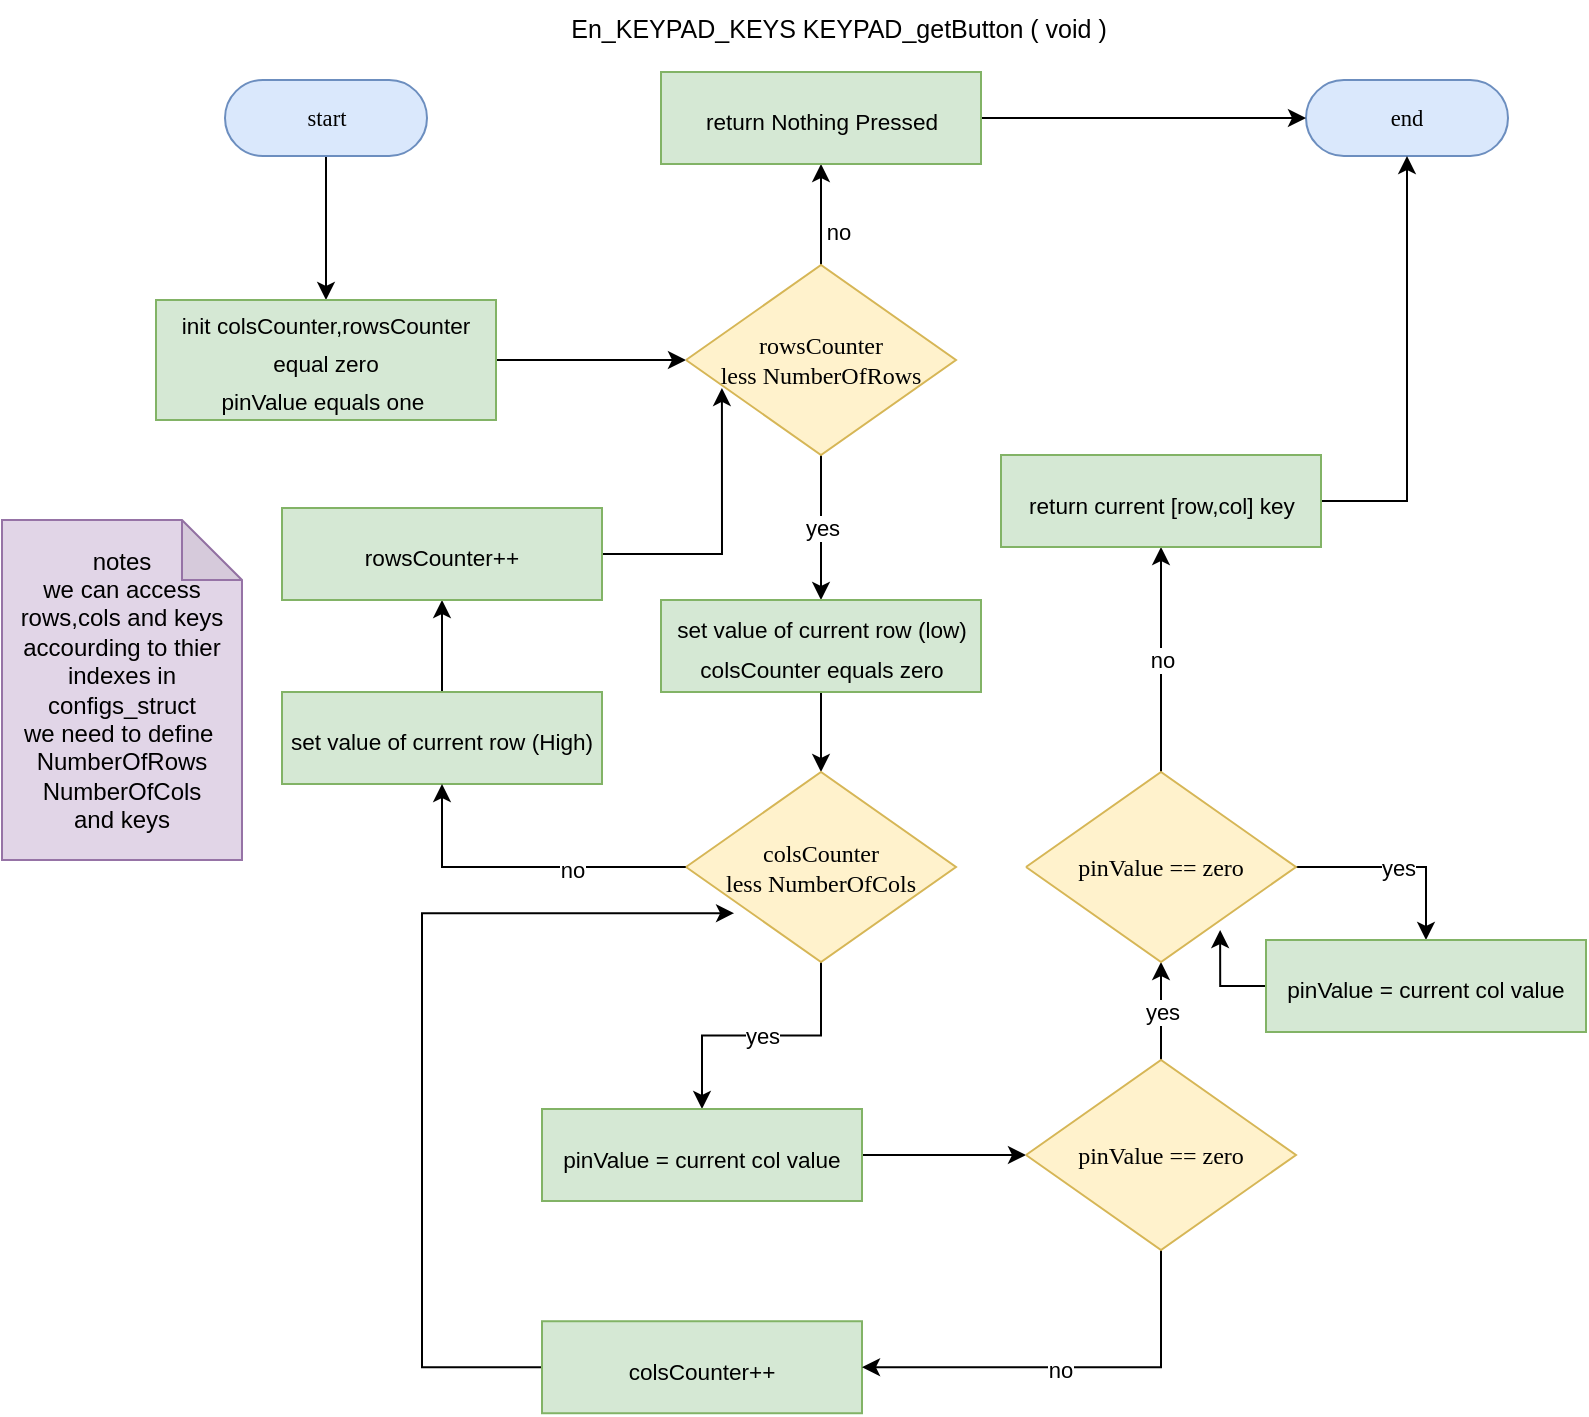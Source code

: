 <mxfile version="21.2.8" type="device">
  <diagram id="C5RBs43oDa-KdzZeNtuy" name="Page-1">
    <mxGraphModel dx="4172" dy="1685" grid="1" gridSize="10" guides="1" tooltips="1" connect="1" arrows="1" fold="1" page="1" pageScale="1" pageWidth="827" pageHeight="1169" math="0" shadow="0">
      <root>
        <mxCell id="WIyWlLk6GJQsqaUBKTNV-0" />
        <mxCell id="WIyWlLk6GJQsqaUBKTNV-1" parent="WIyWlLk6GJQsqaUBKTNV-0" />
        <mxCell id="t22loXEwvGYVSL7xWseN-3" style="edgeStyle=orthogonalEdgeStyle;rounded=0;orthogonalLoop=1;jettySize=auto;html=1;" parent="WIyWlLk6GJQsqaUBKTNV-1" source="t22loXEwvGYVSL7xWseN-0" target="t22loXEwvGYVSL7xWseN-1" edge="1">
          <mxGeometry relative="1" as="geometry" />
        </mxCell>
        <UserObject label="&lt;div style=&quot;&quot;&gt;&lt;font style=&quot;direction: ltr; letter-spacing: 0px; line-height: 120%; opacity: 1; font-size: 11.29px;&quot;&gt;start&lt;/font&gt;&lt;/div&gt;" Function="EN_DIO_Error_T DIO_init(uint8_t pinNumber, EN_DIO_PORT_T portNumber, EN_DIO_DIRECTION_T direction);" tags="Flowchart" id="t22loXEwvGYVSL7xWseN-0">
          <mxCell style="verticalAlign=middle;align=center;overflow=width;vsdxID=30;fillColor=#dae8fc;shape=stencil(tVLREoIgEPwaHnEQxsl3s/9gEpSJwDko7e+DsEkze2l627vdu5uFRaxyHe8FosR5sCcxqMZ3iO0Rpcp0ApQPCLEasUpaEC3Yi2lS3fOojOhsr3HDmObyMtsVcYqS29Qh5FEfklwrM5OXeUa/yjkcAwfr7TDpiyTfXvjkMR+Vw2A998qaBac5tAKHU1hq3i4oNwjRr9ofvayt/+Rk+yX/4iWA159KpXWKxJx/z0Bopfyw+g4=);strokeColor=#6c8ebf;spacingTop=-1;spacingBottom=-1;spacingLeft=-1;spacingRight=-1;points=[[0.5,1,0],[0.5,0,0],[0,0.5,0],[1,0.5,0]];labelBackgroundColor=none;rounded=1;html=1;whiteSpace=wrap;fontFamily=Calibri;" parent="WIyWlLk6GJQsqaUBKTNV-1" vertex="1">
            <mxGeometry x="-3168.5" y="-680" width="101" height="38" as="geometry" />
          </mxCell>
        </UserObject>
        <mxCell id="t22loXEwvGYVSL7xWseN-6" style="edgeStyle=orthogonalEdgeStyle;rounded=0;orthogonalLoop=1;jettySize=auto;html=1;entryX=0;entryY=0.5;entryDx=0;entryDy=0;entryPerimeter=0;" parent="WIyWlLk6GJQsqaUBKTNV-1" source="t22loXEwvGYVSL7xWseN-1" target="t22loXEwvGYVSL7xWseN-4" edge="1">
          <mxGeometry relative="1" as="geometry" />
        </mxCell>
        <mxCell id="t22loXEwvGYVSL7xWseN-1" value="&lt;font style=&quot;font-size: 11.29px;&quot;&gt;init colsCounter,rowsCounter&lt;br&gt;equal zero&lt;br&gt;pinValue equals one&amp;nbsp;&lt;br&gt;&lt;/font&gt;" style="rounded=0;whiteSpace=wrap;html=1;fontSize=16;fillColor=#d5e8d4;strokeColor=#82b366;" parent="WIyWlLk6GJQsqaUBKTNV-1" vertex="1">
          <mxGeometry x="-3203" y="-570" width="170" height="60" as="geometry" />
        </mxCell>
        <mxCell id="t22loXEwvGYVSL7xWseN-12" value="&lt;font style=&quot;font-size: 11px;&quot;&gt;yes&lt;/font&gt;" style="edgeStyle=orthogonalEdgeStyle;rounded=0;orthogonalLoop=1;jettySize=auto;html=1;entryX=0.5;entryY=0;entryDx=0;entryDy=0;" parent="WIyWlLk6GJQsqaUBKTNV-1" source="t22loXEwvGYVSL7xWseN-4" target="t22loXEwvGYVSL7xWseN-11" edge="1">
          <mxGeometry relative="1" as="geometry" />
        </mxCell>
        <mxCell id="bxnFAB9PuRPpiLN_MdP1-21" value="no" style="edgeStyle=orthogonalEdgeStyle;rounded=0;orthogonalLoop=1;jettySize=auto;html=1;exitX=0.5;exitY=0;exitDx=0;exitDy=0;exitPerimeter=0;" parent="WIyWlLk6GJQsqaUBKTNV-1" source="t22loXEwvGYVSL7xWseN-4" target="bxnFAB9PuRPpiLN_MdP1-20" edge="1">
          <mxGeometry x="0.197" y="-15" relative="1" as="geometry">
            <mxPoint x="-7" y="13" as="offset" />
          </mxGeometry>
        </mxCell>
        <UserObject label="rowsCounter&lt;br&gt;less NumberOfRows" Function="EN_DIO_Error_T DIO_init(uint8_t pinNumber, EN_DIO_PORT_T portNumber, EN_DIO_DIRECTION_T direction);" tags="Flowchart" id="t22loXEwvGYVSL7xWseN-4">
          <mxCell style="vsdxID=219;fillColor=#fff2cc;shape=stencil(UzV2Ls5ILEhVNTIoLinKz04tz0wpyVA1dlE1MsrMy0gtyiwBslSNXVWNndPyi1LTi/JL81Ig/IJEkEoQKze/DGRCBUSfAUiHkUElhGcK4bpBVOZk5iGpNEVVikeloQHZpsK0YlWLz1QgA+HFtMycHEgIIcujBwlQCBKcxq4A);strokeColor=#d6b656;spacingTop=-1;spacingBottom=-1;spacingLeft=-1;spacingRight=-1;points=[[0,0.5,0],[1,0.5,0],[0.5,0,0],[0.5,1,0]];labelBackgroundColor=none;rounded=1;html=1;whiteSpace=wrap;fontFamily=Calibri;" parent="WIyWlLk6GJQsqaUBKTNV-1" vertex="1">
            <mxGeometry x="-2938" y="-587.5" width="135" height="95" as="geometry" />
          </mxCell>
        </UserObject>
        <mxCell id="t22loXEwvGYVSL7xWseN-7" value="notes&lt;br&gt;we can access rows,cols and keys accourding to thier indexes in configs_struct&lt;br&gt;we need to define&amp;nbsp;&lt;br&gt;NumberOfRows&lt;br&gt;NumberOfCols&lt;br&gt;and keys" style="shape=note;whiteSpace=wrap;html=1;backgroundOutline=1;darkOpacity=0.05;fillColor=#e1d5e7;strokeColor=#9673a6;" parent="WIyWlLk6GJQsqaUBKTNV-1" vertex="1">
          <mxGeometry x="-3280" y="-460" width="120" height="170" as="geometry" />
        </mxCell>
        <mxCell id="bxnFAB9PuRPpiLN_MdP1-0" style="edgeStyle=orthogonalEdgeStyle;rounded=0;orthogonalLoop=1;jettySize=auto;html=1;" parent="WIyWlLk6GJQsqaUBKTNV-1" source="t22loXEwvGYVSL7xWseN-11" target="t22loXEwvGYVSL7xWseN-22" edge="1">
          <mxGeometry relative="1" as="geometry" />
        </mxCell>
        <mxCell id="t22loXEwvGYVSL7xWseN-11" value="&lt;font style=&quot;font-size: 11.29px;&quot;&gt;set value of current row (low)&lt;br&gt;colsCounter equals zero&lt;br&gt;&lt;/font&gt;" style="rounded=0;whiteSpace=wrap;html=1;fontSize=16;fillColor=#d5e8d4;strokeColor=#82b366;" parent="WIyWlLk6GJQsqaUBKTNV-1" vertex="1">
          <mxGeometry x="-2950.5" y="-420" width="160" height="46" as="geometry" />
        </mxCell>
        <mxCell id="bxnFAB9PuRPpiLN_MdP1-24" style="edgeStyle=orthogonalEdgeStyle;rounded=0;orthogonalLoop=1;jettySize=auto;html=1;entryX=0.5;entryY=1;entryDx=0;entryDy=0;" parent="WIyWlLk6GJQsqaUBKTNV-1" source="t22loXEwvGYVSL7xWseN-13" target="bxnFAB9PuRPpiLN_MdP1-23" edge="1">
          <mxGeometry relative="1" as="geometry" />
        </mxCell>
        <mxCell id="t22loXEwvGYVSL7xWseN-13" value="&lt;font style=&quot;font-size: 11.29px;&quot;&gt;set value of current row (High)&lt;br&gt;&lt;/font&gt;" style="rounded=0;whiteSpace=wrap;html=1;fontSize=16;fillColor=#d5e8d4;strokeColor=#82b366;" parent="WIyWlLk6GJQsqaUBKTNV-1" vertex="1">
          <mxGeometry x="-3140" y="-374" width="160" height="46" as="geometry" />
        </mxCell>
        <mxCell id="t22loXEwvGYVSL7xWseN-27" value="yes" style="edgeStyle=orthogonalEdgeStyle;rounded=0;orthogonalLoop=1;jettySize=auto;html=1;" parent="WIyWlLk6GJQsqaUBKTNV-1" source="t22loXEwvGYVSL7xWseN-22" target="t22loXEwvGYVSL7xWseN-25" edge="1">
          <mxGeometry relative="1" as="geometry" />
        </mxCell>
        <mxCell id="bxnFAB9PuRPpiLN_MdP1-17" style="edgeStyle=orthogonalEdgeStyle;rounded=0;orthogonalLoop=1;jettySize=auto;html=1;exitX=0;exitY=0.5;exitDx=0;exitDy=0;exitPerimeter=0;entryX=0.5;entryY=1;entryDx=0;entryDy=0;" parent="WIyWlLk6GJQsqaUBKTNV-1" source="t22loXEwvGYVSL7xWseN-22" target="t22loXEwvGYVSL7xWseN-13" edge="1">
          <mxGeometry relative="1" as="geometry" />
        </mxCell>
        <mxCell id="bxnFAB9PuRPpiLN_MdP1-18" value="no" style="edgeLabel;html=1;align=center;verticalAlign=middle;resizable=0;points=[];" parent="bxnFAB9PuRPpiLN_MdP1-17" vertex="1" connectable="0">
          <mxGeometry x="-0.294" y="1" relative="1" as="geometry">
            <mxPoint as="offset" />
          </mxGeometry>
        </mxCell>
        <UserObject label="colsCounter&lt;br&gt;less NumberOfCols" Function="EN_DIO_Error_T DIO_init(uint8_t pinNumber, EN_DIO_PORT_T portNumber, EN_DIO_DIRECTION_T direction);" tags="Flowchart" id="t22loXEwvGYVSL7xWseN-22">
          <mxCell style="vsdxID=219;fillColor=#fff2cc;shape=stencil(UzV2Ls5ILEhVNTIoLinKz04tz0wpyVA1dlE1MsrMy0gtyiwBslSNXVWNndPyi1LTi/JL81Ig/IJEkEoQKze/DGRCBUSfAUiHkUElhGcK4bpBVOZk5iGpNEVVikeloQHZpsK0YlWLz1QgA+HFtMycHEgIIcujBwlQCBKcxq4A);strokeColor=#d6b656;spacingTop=-1;spacingBottom=-1;spacingLeft=-1;spacingRight=-1;points=[[0,0.5,0],[1,0.5,0],[0.5,0,0],[0.5,1,0]];labelBackgroundColor=none;rounded=1;html=1;whiteSpace=wrap;fontFamily=Calibri;" parent="WIyWlLk6GJQsqaUBKTNV-1" vertex="1">
            <mxGeometry x="-2938" y="-334" width="135" height="95" as="geometry" />
          </mxCell>
        </UserObject>
        <mxCell id="bxnFAB9PuRPpiLN_MdP1-16" style="edgeStyle=orthogonalEdgeStyle;rounded=0;orthogonalLoop=1;jettySize=auto;html=1;" parent="WIyWlLk6GJQsqaUBKTNV-1" source="t22loXEwvGYVSL7xWseN-25" target="bxnFAB9PuRPpiLN_MdP1-1" edge="1">
          <mxGeometry relative="1" as="geometry" />
        </mxCell>
        <mxCell id="t22loXEwvGYVSL7xWseN-25" value="&lt;font style=&quot;font-size: 11.29px;&quot;&gt;pinValue = current col value&lt;br&gt;&lt;/font&gt;" style="rounded=0;whiteSpace=wrap;html=1;fontSize=16;fillColor=#d5e8d4;strokeColor=#82b366;" parent="WIyWlLk6GJQsqaUBKTNV-1" vertex="1">
          <mxGeometry x="-3010" y="-165.5" width="160" height="46" as="geometry" />
        </mxCell>
        <mxCell id="t22loXEwvGYVSL7xWseN-29" style="edgeStyle=orthogonalEdgeStyle;rounded=0;orthogonalLoop=1;jettySize=auto;html=1;entryX=0.178;entryY=0.743;entryDx=0;entryDy=0;entryPerimeter=0;" parent="WIyWlLk6GJQsqaUBKTNV-1" source="t22loXEwvGYVSL7xWseN-26" target="t22loXEwvGYVSL7xWseN-22" edge="1">
          <mxGeometry relative="1" as="geometry">
            <mxPoint x="-2978" y="-259.38" as="targetPoint" />
            <Array as="points">
              <mxPoint x="-3070" y="-36" />
              <mxPoint x="-3070" y="-263" />
            </Array>
          </mxGeometry>
        </mxCell>
        <mxCell id="t22loXEwvGYVSL7xWseN-26" value="&lt;font style=&quot;font-size: 11.29px;&quot;&gt;colsCounter++&lt;br&gt;&lt;/font&gt;" style="rounded=0;whiteSpace=wrap;html=1;fontSize=16;fillColor=#d5e8d4;strokeColor=#82b366;" parent="WIyWlLk6GJQsqaUBKTNV-1" vertex="1">
          <mxGeometry x="-3010" y="-59.38" width="160" height="46" as="geometry" />
        </mxCell>
        <UserObject label="&lt;div style=&quot;&quot;&gt;&lt;font style=&quot;direction: ltr; letter-spacing: 0px; line-height: 120%; opacity: 1; font-size: 11.29px;&quot;&gt;end&lt;/font&gt;&lt;/div&gt;" Function="EN_DIO_Error_T DIO_init(uint8_t pinNumber, EN_DIO_PORT_T portNumber, EN_DIO_DIRECTION_T direction);" tags="Flowchart" id="t22loXEwvGYVSL7xWseN-30">
          <mxCell style="verticalAlign=middle;align=center;overflow=width;vsdxID=30;fillColor=#dae8fc;shape=stencil(tVLREoIgEPwaHnEQxsl3s/9gEpSJwDko7e+DsEkze2l627vdu5uFRaxyHe8FosR5sCcxqMZ3iO0Rpcp0ApQPCLEasUpaEC3Yi2lS3fOojOhsr3HDmObyMtsVcYqS29Qh5FEfklwrM5OXeUa/yjkcAwfr7TDpiyTfXvjkMR+Vw2A998qaBac5tAKHU1hq3i4oNwjRr9ofvayt/+Rk+yX/4iWA159KpXWKxJx/z0Bopfyw+g4=);strokeColor=#6c8ebf;spacingTop=-1;spacingBottom=-1;spacingLeft=-1;spacingRight=-1;points=[[0.5,1,0],[0.5,0,0],[0,0.5,0],[1,0.5,0]];labelBackgroundColor=none;rounded=1;html=1;whiteSpace=wrap;fontFamily=Calibri;" parent="WIyWlLk6GJQsqaUBKTNV-1" vertex="1">
            <mxGeometry x="-2628" y="-680" width="101" height="38" as="geometry" />
          </mxCell>
        </UserObject>
        <mxCell id="t22loXEwvGYVSL7xWseN-32" value="&lt;font style=&quot;font-size: 12.5px;&quot;&gt;En_KEYPAD_KEYS KEYPAD_getButton ( void )&lt;/font&gt;" style="text;html=1;strokeColor=none;fillColor=none;align=center;verticalAlign=middle;whiteSpace=wrap;rounded=0;" parent="WIyWlLk6GJQsqaUBKTNV-1" vertex="1">
          <mxGeometry x="-3018" y="-720" width="312.5" height="30" as="geometry" />
        </mxCell>
        <mxCell id="bxnFAB9PuRPpiLN_MdP1-3" value="" style="edgeStyle=orthogonalEdgeStyle;rounded=0;orthogonalLoop=1;jettySize=auto;html=1;entryX=1;entryY=0.5;entryDx=0;entryDy=0;exitX=0.5;exitY=1;exitDx=0;exitDy=0;exitPerimeter=0;" parent="WIyWlLk6GJQsqaUBKTNV-1" source="bxnFAB9PuRPpiLN_MdP1-1" target="t22loXEwvGYVSL7xWseN-26" edge="1">
          <mxGeometry relative="1" as="geometry">
            <Array as="points">
              <mxPoint x="-2700" y="-36" />
            </Array>
          </mxGeometry>
        </mxCell>
        <mxCell id="bxnFAB9PuRPpiLN_MdP1-4" value="no" style="edgeLabel;html=1;align=center;verticalAlign=middle;resizable=0;points=[];" parent="bxnFAB9PuRPpiLN_MdP1-3" vertex="1" connectable="0">
          <mxGeometry x="0.054" y="1" relative="1" as="geometry">
            <mxPoint as="offset" />
          </mxGeometry>
        </mxCell>
        <mxCell id="bxnFAB9PuRPpiLN_MdP1-6" value="yes" style="edgeStyle=orthogonalEdgeStyle;rounded=0;orthogonalLoop=1;jettySize=auto;html=1;exitX=0.5;exitY=0;exitDx=0;exitDy=0;exitPerimeter=0;entryX=0.5;entryY=1;entryDx=0;entryDy=0;entryPerimeter=0;" parent="WIyWlLk6GJQsqaUBKTNV-1" source="bxnFAB9PuRPpiLN_MdP1-1" target="bxnFAB9PuRPpiLN_MdP1-5" edge="1">
          <mxGeometry relative="1" as="geometry" />
        </mxCell>
        <UserObject label="pinValue == zero" Function="EN_DIO_Error_T DIO_init(uint8_t pinNumber, EN_DIO_PORT_T portNumber, EN_DIO_DIRECTION_T direction);" tags="Flowchart" id="bxnFAB9PuRPpiLN_MdP1-1">
          <mxCell style="vsdxID=219;fillColor=#fff2cc;shape=stencil(UzV2Ls5ILEhVNTIoLinKz04tz0wpyVA1dlE1MsrMy0gtyiwBslSNXVWNndPyi1LTi/JL81Ig/IJEkEoQKze/DGRCBUSfAUiHkUElhGcK4bpBVOZk5iGpNEVVikeloQHZpsK0YlWLz1QgA+HFtMycHEgIIcujBwlQCBKcxq4A);strokeColor=#d6b656;spacingTop=-1;spacingBottom=-1;spacingLeft=-1;spacingRight=-1;points=[[0,0.5,0],[1,0.5,0],[0.5,0,0],[0.5,1,0]];labelBackgroundColor=none;rounded=1;html=1;whiteSpace=wrap;fontFamily=Calibri;" parent="WIyWlLk6GJQsqaUBKTNV-1" vertex="1">
            <mxGeometry x="-2768" y="-190" width="135" height="95" as="geometry" />
          </mxCell>
        </UserObject>
        <mxCell id="bxnFAB9PuRPpiLN_MdP1-13" value="yes" style="edgeStyle=orthogonalEdgeStyle;rounded=0;orthogonalLoop=1;jettySize=auto;html=1;exitX=1;exitY=0.5;exitDx=0;exitDy=0;exitPerimeter=0;entryX=0.5;entryY=0;entryDx=0;entryDy=0;" parent="WIyWlLk6GJQsqaUBKTNV-1" source="bxnFAB9PuRPpiLN_MdP1-5" target="bxnFAB9PuRPpiLN_MdP1-12" edge="1">
          <mxGeometry relative="1" as="geometry" />
        </mxCell>
        <mxCell id="bxnFAB9PuRPpiLN_MdP1-15" value="no" style="edgeStyle=orthogonalEdgeStyle;rounded=0;orthogonalLoop=1;jettySize=auto;html=1;entryX=0.5;entryY=1;entryDx=0;entryDy=0;" parent="WIyWlLk6GJQsqaUBKTNV-1" source="bxnFAB9PuRPpiLN_MdP1-5" target="bxnFAB9PuRPpiLN_MdP1-9" edge="1">
          <mxGeometry relative="1" as="geometry">
            <Array as="points">
              <mxPoint x="-2700" y="-446" />
            </Array>
          </mxGeometry>
        </mxCell>
        <UserObject label="pinValue == zero" Function="EN_DIO_Error_T DIO_init(uint8_t pinNumber, EN_DIO_PORT_T portNumber, EN_DIO_DIRECTION_T direction);" tags="Flowchart" id="bxnFAB9PuRPpiLN_MdP1-5">
          <mxCell style="vsdxID=219;fillColor=#fff2cc;shape=stencil(UzV2Ls5ILEhVNTIoLinKz04tz0wpyVA1dlE1MsrMy0gtyiwBslSNXVWNndPyi1LTi/JL81Ig/IJEkEoQKze/DGRCBUSfAUiHkUElhGcK4bpBVOZk5iGpNEVVikeloQHZpsK0YlWLz1QgA+HFtMycHEgIIcujBwlQCBKcxq4A);strokeColor=#d6b656;spacingTop=-1;spacingBottom=-1;spacingLeft=-1;spacingRight=-1;points=[[0,0.5,0],[1,0.5,0],[0.5,0,0],[0.5,1,0]];labelBackgroundColor=none;rounded=1;html=1;whiteSpace=wrap;fontFamily=Calibri;" parent="WIyWlLk6GJQsqaUBKTNV-1" vertex="1">
            <mxGeometry x="-2768" y="-334" width="135" height="95" as="geometry" />
          </mxCell>
        </UserObject>
        <mxCell id="bxnFAB9PuRPpiLN_MdP1-11" style="edgeStyle=orthogonalEdgeStyle;rounded=0;orthogonalLoop=1;jettySize=auto;html=1;entryX=0.5;entryY=1;entryDx=0;entryDy=0;entryPerimeter=0;" parent="WIyWlLk6GJQsqaUBKTNV-1" source="bxnFAB9PuRPpiLN_MdP1-9" target="t22loXEwvGYVSL7xWseN-30" edge="1">
          <mxGeometry relative="1" as="geometry">
            <Array as="points">
              <mxPoint x="-2577" y="-469" />
            </Array>
          </mxGeometry>
        </mxCell>
        <mxCell id="bxnFAB9PuRPpiLN_MdP1-9" value="&lt;font style=&quot;font-size: 11.29px;&quot;&gt;return current [row,col] key&lt;br&gt;&lt;/font&gt;" style="rounded=0;whiteSpace=wrap;html=1;fontSize=16;fillColor=#d5e8d4;strokeColor=#82b366;" parent="WIyWlLk6GJQsqaUBKTNV-1" vertex="1">
          <mxGeometry x="-2780.5" y="-492.5" width="160" height="46" as="geometry" />
        </mxCell>
        <mxCell id="bxnFAB9PuRPpiLN_MdP1-14" style="edgeStyle=orthogonalEdgeStyle;rounded=0;orthogonalLoop=1;jettySize=auto;html=1;exitX=0;exitY=0.5;exitDx=0;exitDy=0;entryX=0.719;entryY=0.832;entryDx=0;entryDy=0;entryPerimeter=0;" parent="WIyWlLk6GJQsqaUBKTNV-1" source="bxnFAB9PuRPpiLN_MdP1-12" target="bxnFAB9PuRPpiLN_MdP1-5" edge="1">
          <mxGeometry relative="1" as="geometry" />
        </mxCell>
        <mxCell id="bxnFAB9PuRPpiLN_MdP1-12" value="&lt;font style=&quot;font-size: 11.29px;&quot;&gt;pinValue = current col value&lt;br&gt;&lt;/font&gt;" style="rounded=0;whiteSpace=wrap;html=1;fontSize=16;fillColor=#d5e8d4;strokeColor=#82b366;" parent="WIyWlLk6GJQsqaUBKTNV-1" vertex="1">
          <mxGeometry x="-2648" y="-250" width="160" height="46" as="geometry" />
        </mxCell>
        <mxCell id="bxnFAB9PuRPpiLN_MdP1-22" style="edgeStyle=orthogonalEdgeStyle;rounded=0;orthogonalLoop=1;jettySize=auto;html=1;exitX=1;exitY=0.5;exitDx=0;exitDy=0;entryX=0;entryY=0.5;entryDx=0;entryDy=0;entryPerimeter=0;" parent="WIyWlLk6GJQsqaUBKTNV-1" source="bxnFAB9PuRPpiLN_MdP1-20" target="t22loXEwvGYVSL7xWseN-30" edge="1">
          <mxGeometry relative="1" as="geometry" />
        </mxCell>
        <mxCell id="bxnFAB9PuRPpiLN_MdP1-20" value="&lt;font style=&quot;font-size: 11.29px;&quot;&gt;return Nothing Pressed&lt;br&gt;&lt;/font&gt;" style="rounded=0;whiteSpace=wrap;html=1;fontSize=16;fillColor=#d5e8d4;strokeColor=#82b366;" parent="WIyWlLk6GJQsqaUBKTNV-1" vertex="1">
          <mxGeometry x="-2950.5" y="-684" width="160" height="46" as="geometry" />
        </mxCell>
        <mxCell id="bxnFAB9PuRPpiLN_MdP1-25" style="edgeStyle=orthogonalEdgeStyle;rounded=0;orthogonalLoop=1;jettySize=auto;html=1;entryX=0.133;entryY=0.647;entryDx=0;entryDy=0;entryPerimeter=0;" parent="WIyWlLk6GJQsqaUBKTNV-1" source="bxnFAB9PuRPpiLN_MdP1-23" target="t22loXEwvGYVSL7xWseN-4" edge="1">
          <mxGeometry relative="1" as="geometry" />
        </mxCell>
        <mxCell id="bxnFAB9PuRPpiLN_MdP1-23" value="&lt;font style=&quot;font-size: 11.29px;&quot;&gt;rowsCounter++&lt;br&gt;&lt;/font&gt;" style="rounded=0;whiteSpace=wrap;html=1;fontSize=16;fillColor=#d5e8d4;strokeColor=#82b366;" parent="WIyWlLk6GJQsqaUBKTNV-1" vertex="1">
          <mxGeometry x="-3140" y="-466" width="160" height="46" as="geometry" />
        </mxCell>
      </root>
    </mxGraphModel>
  </diagram>
</mxfile>
